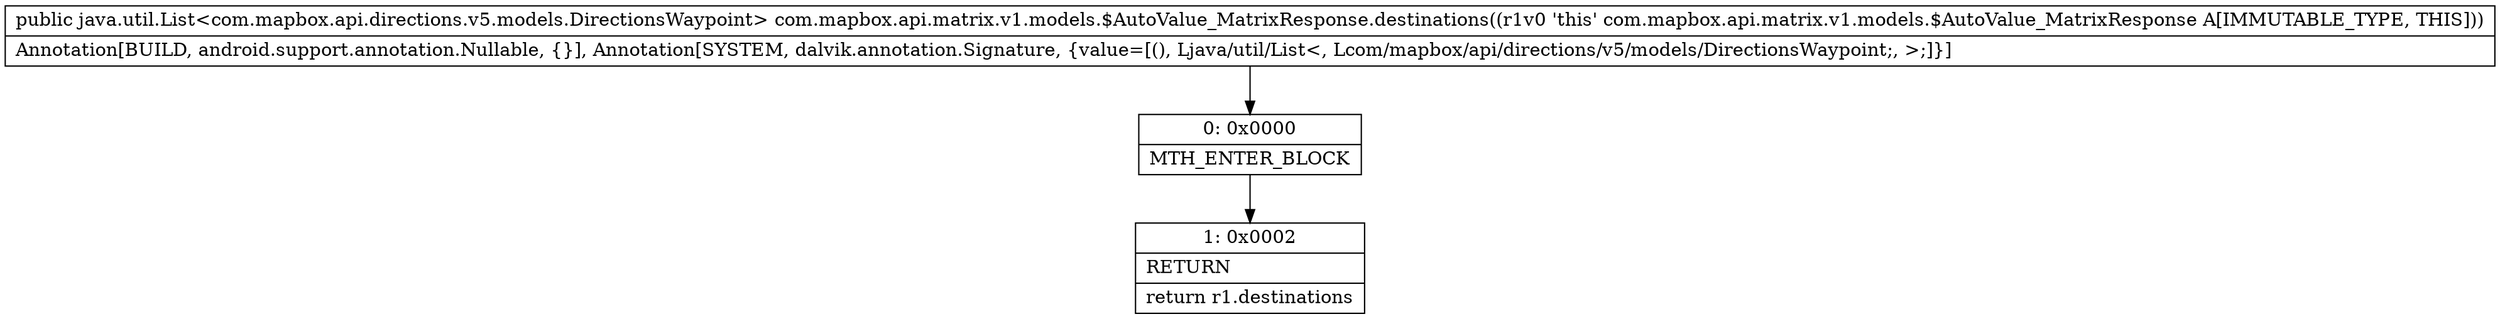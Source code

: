 digraph "CFG forcom.mapbox.api.matrix.v1.models.$AutoValue_MatrixResponse.destinations()Ljava\/util\/List;" {
Node_0 [shape=record,label="{0\:\ 0x0000|MTH_ENTER_BLOCK\l}"];
Node_1 [shape=record,label="{1\:\ 0x0002|RETURN\l|return r1.destinations\l}"];
MethodNode[shape=record,label="{public java.util.List\<com.mapbox.api.directions.v5.models.DirectionsWaypoint\> com.mapbox.api.matrix.v1.models.$AutoValue_MatrixResponse.destinations((r1v0 'this' com.mapbox.api.matrix.v1.models.$AutoValue_MatrixResponse A[IMMUTABLE_TYPE, THIS]))  | Annotation[BUILD, android.support.annotation.Nullable, \{\}], Annotation[SYSTEM, dalvik.annotation.Signature, \{value=[(), Ljava\/util\/List\<, Lcom\/mapbox\/api\/directions\/v5\/models\/DirectionsWaypoint;, \>;]\}]\l}"];
MethodNode -> Node_0;
Node_0 -> Node_1;
}


